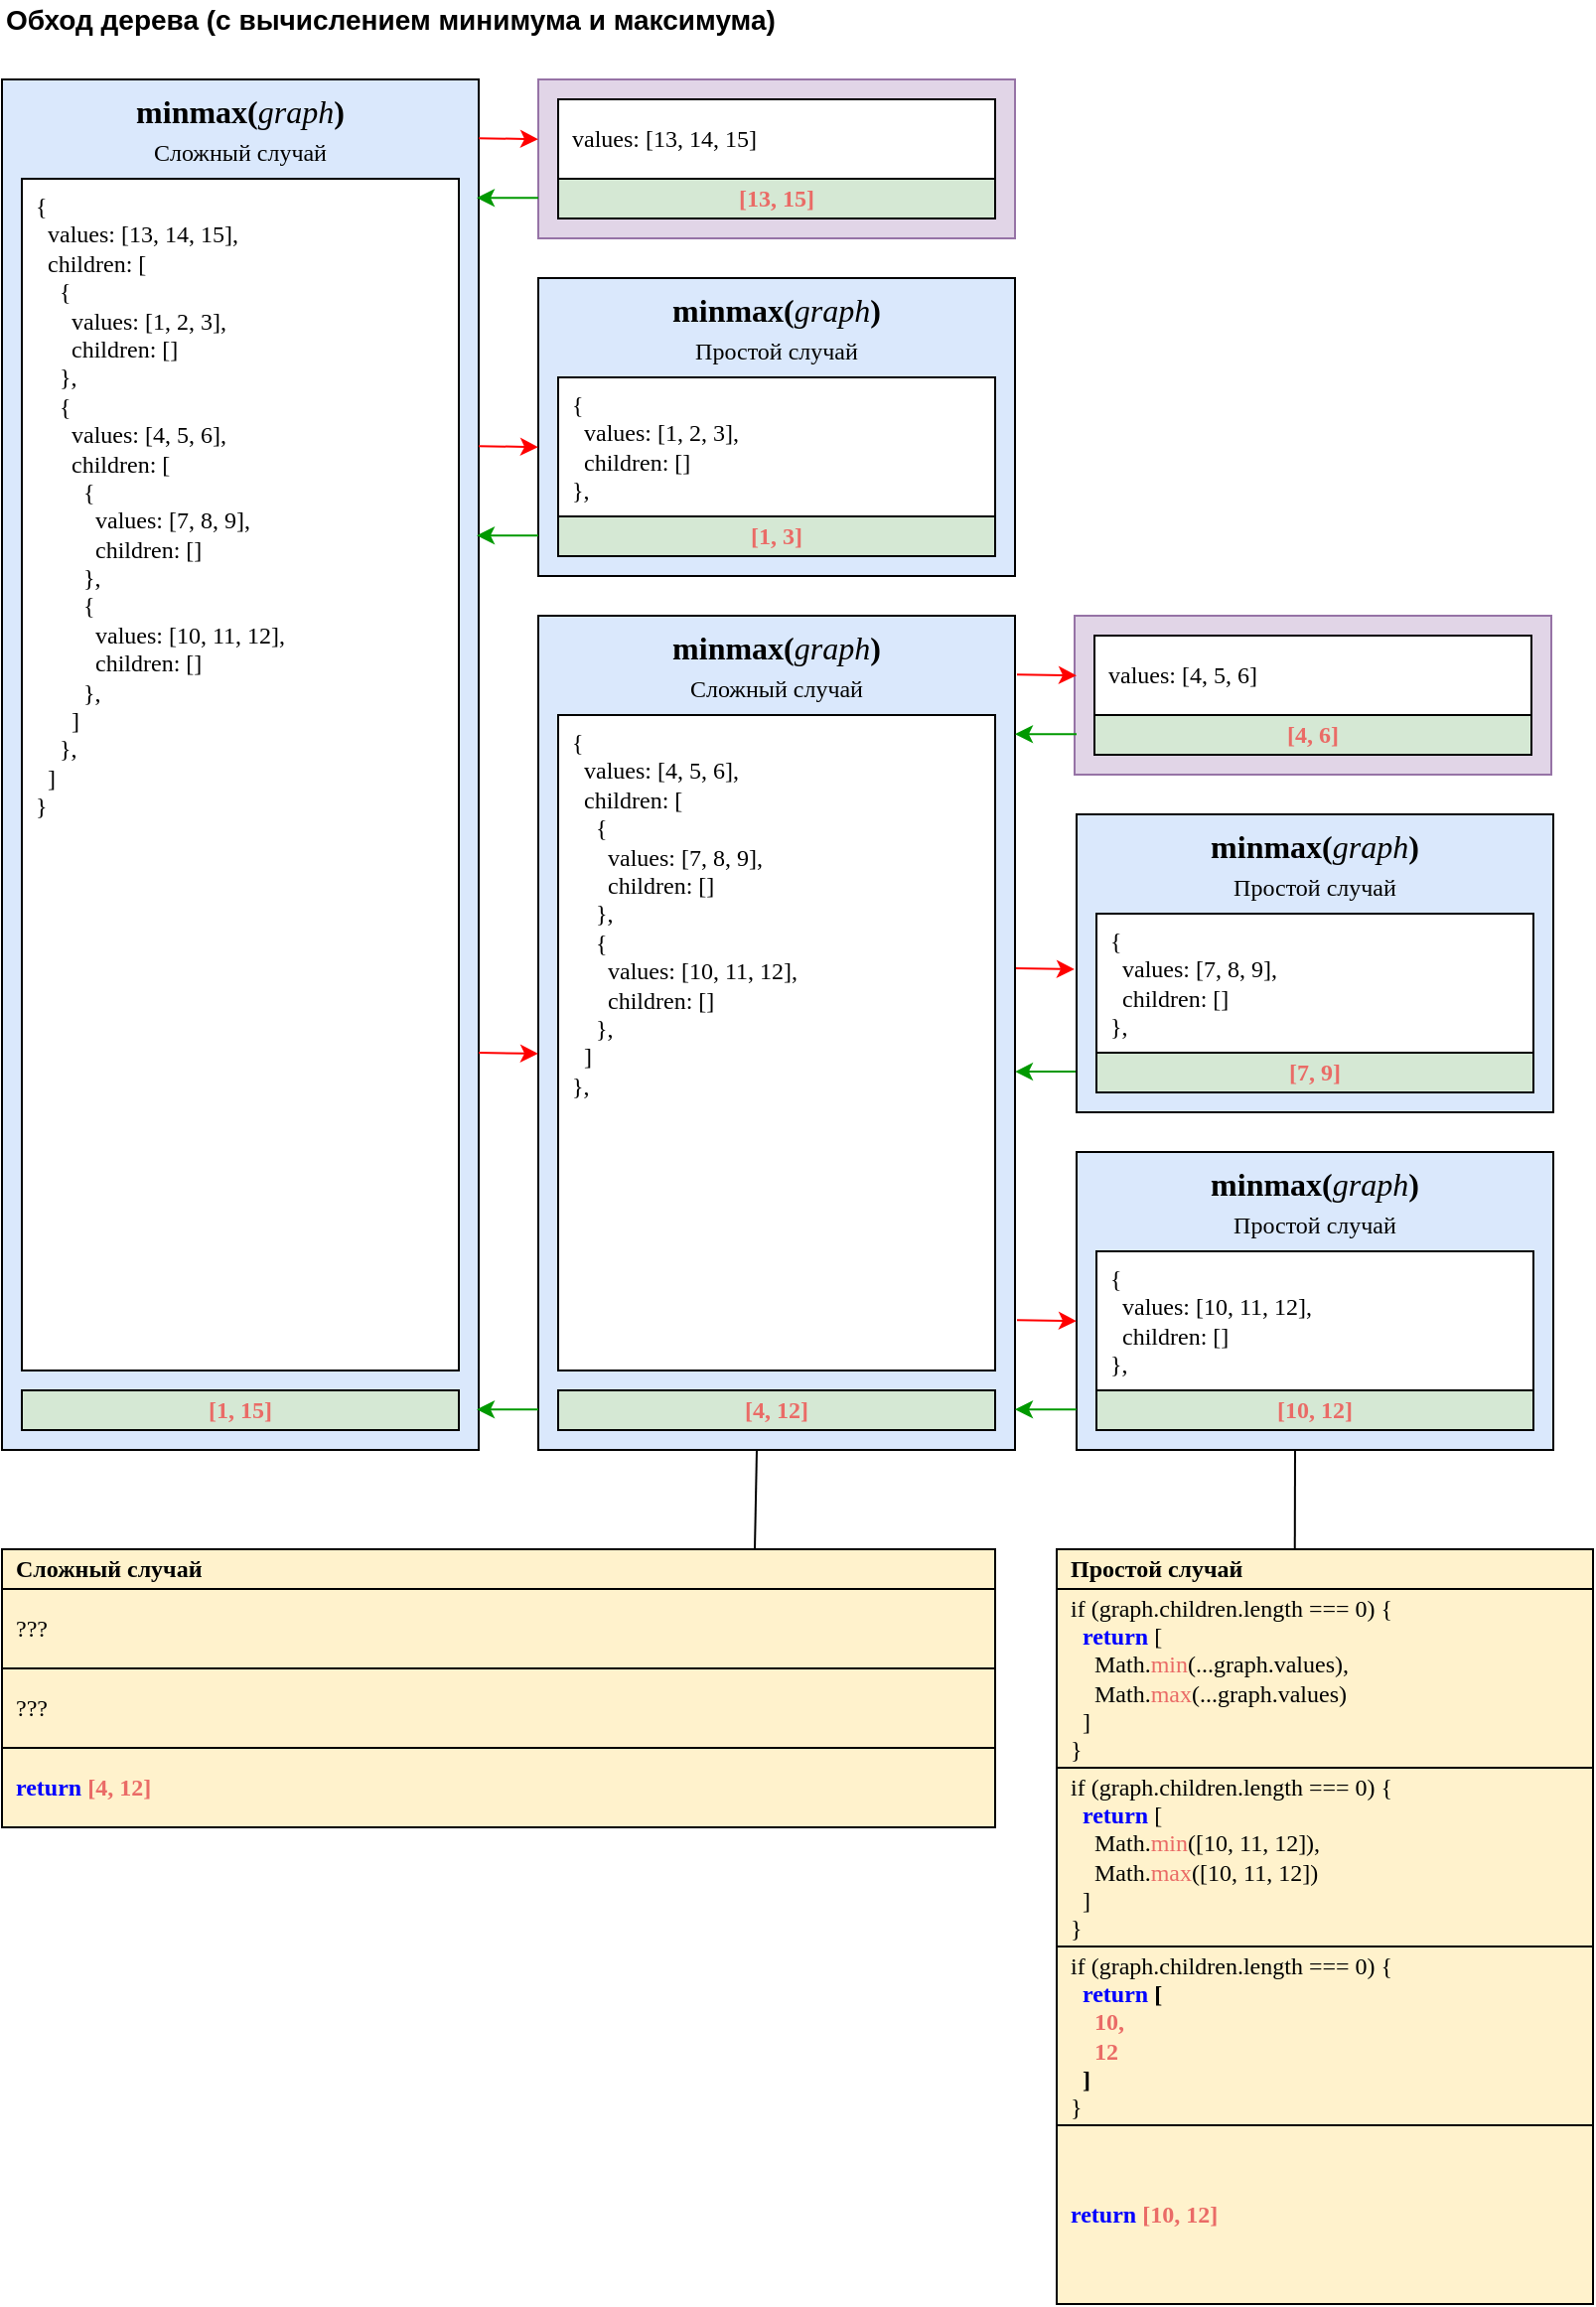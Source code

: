<mxfile version="16.5.1" type="device"><diagram id="dmgtFecwRVRcoEDTW0UY" name="Page-1"><mxGraphModel dx="1185" dy="729" grid="1" gridSize="10" guides="1" tooltips="1" connect="1" arrows="1" fold="1" page="1" pageScale="1" pageWidth="827" pageHeight="1169" math="0" shadow="0"><root><mxCell id="0"/><mxCell id="1" parent="0"/><mxCell id="QXb-2TPMlepAqoLkhRyg-38" value="Обход дерева (с вычислением минимума и максимума)" style="text;html=1;align=left;verticalAlign=middle;resizable=0;points=[];autosize=1;strokeColor=none;fillColor=none;fontStyle=1;fontSize=14;" parent="1" vertex="1"><mxGeometry x="20" y="10" width="400" height="20" as="geometry"/></mxCell><mxCell id="Xfr0jiWELPqXWMudC1oe-12" value="" style="shape=table;startSize=0;container=1;collapsible=0;childLayout=tableLayout;fontColor=#EA6B66;fillColor=#FFF2CC;align=left;spacingLeft=5;spacingRight=5;" parent="1" vertex="1"><mxGeometry x="551" y="790" width="270" height="380" as="geometry"/></mxCell><mxCell id="Xfr0jiWELPqXWMudC1oe-13" style="shape=tableRow;horizontal=0;startSize=0;swimlaneHead=0;swimlaneBody=0;top=0;left=0;bottom=0;right=0;collapsible=0;dropTarget=0;fillColor=none;points=[[0,0.5],[1,0.5]];portConstraint=eastwest;fontColor=#EA6B66;" parent="Xfr0jiWELPqXWMudC1oe-12" vertex="1"><mxGeometry width="270" height="20" as="geometry"/></mxCell><mxCell id="Xfr0jiWELPqXWMudC1oe-14" value="&lt;font color=&quot;#000000&quot;&gt;&lt;b&gt;Простой случай&lt;/b&gt;&lt;/font&gt;" style="shape=partialRectangle;html=1;connectable=0;overflow=hidden;fillColor=none;top=0;left=0;bottom=0;right=0;pointerEvents=1;fontColor=#EA6B66;whiteSpace=wrap;align=left;spacingLeft=5;spacingRight=5;fontFamily=Consolas;" parent="Xfr0jiWELPqXWMudC1oe-13" vertex="1"><mxGeometry width="270" height="20" as="geometry"><mxRectangle width="270" height="20" as="alternateBounds"/></mxGeometry></mxCell><mxCell id="Xfr0jiWELPqXWMudC1oe-15" value="" style="shape=tableRow;horizontal=0;startSize=0;swimlaneHead=0;swimlaneBody=0;top=0;left=0;bottom=0;right=0;collapsible=0;dropTarget=0;fillColor=none;points=[[0,0.5],[1,0.5]];portConstraint=eastwest;fontColor=#EA6B66;" parent="Xfr0jiWELPqXWMudC1oe-12" vertex="1"><mxGeometry y="20" width="270" height="90" as="geometry"/></mxCell><mxCell id="Xfr0jiWELPqXWMudC1oe-16" value="&lt;div&gt;&lt;font color=&quot;#000000&quot; face=&quot;consolas&quot;&gt;if (graph.children.length === 0) {&lt;/font&gt;&lt;/div&gt;&lt;div&gt;&lt;font color=&quot;#000000&quot; face=&quot;consolas&quot;&gt;&amp;nbsp;&amp;nbsp;&lt;/font&gt;&lt;b style=&quot;color: rgb(0 , 0 , 0) ; font-family: &amp;#34;consolas&amp;#34;&quot;&gt;&lt;font color=&quot;#0000ff&quot;&gt;return&lt;/font&gt;&lt;/b&gt;&lt;font face=&quot;consolas&quot;&gt;&amp;nbsp;&lt;/font&gt;&lt;font color=&quot;#000000&quot; face=&quot;consolas&quot;&gt;[&lt;/font&gt;&lt;/div&gt;&lt;div&gt;&lt;font color=&quot;#000000&quot; face=&quot;consolas&quot;&gt;&amp;nbsp; &amp;nbsp; Math.&lt;/font&gt;&lt;font face=&quot;consolas&quot;&gt;min&lt;/font&gt;&lt;font color=&quot;#000000&quot; face=&quot;consolas&quot;&gt;(...graph.values),&lt;/font&gt;&lt;/div&gt;&lt;div&gt;&lt;font color=&quot;#000000&quot; face=&quot;consolas&quot;&gt;&amp;nbsp; &amp;nbsp; Math.&lt;/font&gt;&lt;font face=&quot;consolas&quot;&gt;max&lt;/font&gt;&lt;font color=&quot;#000000&quot; face=&quot;consolas&quot;&gt;(...graph.values)&lt;/font&gt;&lt;/div&gt;&lt;div&gt;&lt;font color=&quot;#000000&quot; face=&quot;consolas&quot;&gt;&amp;nbsp; ]&lt;/font&gt;&lt;/div&gt;&lt;div&gt;&lt;font color=&quot;#000000&quot; face=&quot;consolas&quot;&gt;}&lt;/font&gt;&lt;/div&gt;" style="shape=partialRectangle;html=1;connectable=0;overflow=hidden;fillColor=none;top=0;left=0;bottom=0;right=0;pointerEvents=1;fontColor=#EA6B66;whiteSpace=wrap;align=left;spacingLeft=5;spacingRight=5;" parent="Xfr0jiWELPqXWMudC1oe-15" vertex="1"><mxGeometry width="270" height="90" as="geometry"><mxRectangle width="270" height="90" as="alternateBounds"/></mxGeometry></mxCell><mxCell id="Xfr0jiWELPqXWMudC1oe-17" value="" style="shape=tableRow;horizontal=0;startSize=0;swimlaneHead=0;swimlaneBody=0;top=0;left=0;bottom=0;right=0;collapsible=0;dropTarget=0;fillColor=none;points=[[0,0.5],[1,0.5]];portConstraint=eastwest;fontColor=#EA6B66;align=left;" parent="Xfr0jiWELPqXWMudC1oe-12" vertex="1"><mxGeometry y="110" width="270" height="90" as="geometry"/></mxCell><mxCell id="Xfr0jiWELPqXWMudC1oe-18" value="&lt;div style=&quot;font-family: &amp;#34;consolas&amp;#34;&quot;&gt;&lt;div style=&quot;font-family: &amp;#34;helvetica&amp;#34;&quot;&gt;&lt;div style=&quot;color: rgb(234 , 107 , 102) ; font-family: &amp;#34;helvetica&amp;#34;&quot;&gt;&lt;div style=&quot;font-family: &amp;#34;helvetica&amp;#34;&quot;&gt;&lt;font color=&quot;#000000&quot; face=&quot;consolas&quot;&gt;if (graph.children.length === 0) {&lt;/font&gt;&lt;/div&gt;&lt;div style=&quot;font-family: &amp;#34;helvetica&amp;#34;&quot;&gt;&lt;font color=&quot;#000000&quot; face=&quot;consolas&quot;&gt;&amp;nbsp;&amp;nbsp;&lt;/font&gt;&lt;b style=&quot;color: rgb(0 , 0 , 0) ; font-family: &amp;#34;consolas&amp;#34;&quot;&gt;&lt;font color=&quot;#0000ff&quot;&gt;return&lt;/font&gt;&lt;/b&gt;&lt;font face=&quot;consolas&quot;&gt;&amp;nbsp;&lt;/font&gt;&lt;font color=&quot;#000000&quot; face=&quot;consolas&quot;&gt;[&lt;/font&gt;&lt;/div&gt;&lt;div style=&quot;font-family: &amp;#34;helvetica&amp;#34;&quot;&gt;&lt;font color=&quot;#000000&quot; face=&quot;consolas&quot;&gt;&amp;nbsp; &amp;nbsp; Math.&lt;/font&gt;&lt;font face=&quot;consolas&quot;&gt;min&lt;/font&gt;&lt;font color=&quot;#000000&quot; face=&quot;consolas&quot;&gt;([10, 11, 12]),&lt;/font&gt;&lt;/div&gt;&lt;div style=&quot;font-family: &amp;#34;helvetica&amp;#34;&quot;&gt;&lt;font color=&quot;#000000&quot; face=&quot;consolas&quot;&gt;&amp;nbsp; &amp;nbsp; Math.&lt;/font&gt;&lt;font face=&quot;consolas&quot;&gt;max&lt;/font&gt;&lt;font color=&quot;#000000&quot; face=&quot;consolas&quot;&gt;(&lt;/font&gt;&lt;span style=&quot;color: rgb(0 , 0 , 0) ; font-family: &amp;#34;consolas&amp;#34;&quot;&gt;[10, 11, 12]&lt;/span&gt;&lt;font color=&quot;#000000&quot; face=&quot;consolas&quot;&gt;)&lt;/font&gt;&lt;/div&gt;&lt;div style=&quot;font-family: &amp;#34;helvetica&amp;#34;&quot;&gt;&lt;font color=&quot;#000000&quot; face=&quot;consolas&quot;&gt;&amp;nbsp; ]&lt;/font&gt;&lt;/div&gt;&lt;div style=&quot;font-family: &amp;#34;helvetica&amp;#34;&quot;&gt;&lt;font color=&quot;#000000&quot; face=&quot;consolas&quot;&gt;}&lt;/font&gt;&lt;/div&gt;&lt;/div&gt;&lt;/div&gt;&lt;/div&gt;" style="shape=partialRectangle;html=1;whiteSpace=wrap;connectable=0;overflow=hidden;fillColor=none;top=0;left=0;bottom=0;right=0;pointerEvents=1;fontColor=#EA6B66;align=left;spacingBottom=0;spacingLeft=5;spacingRight=5;" parent="Xfr0jiWELPqXWMudC1oe-17" vertex="1"><mxGeometry width="270" height="90" as="geometry"><mxRectangle width="270" height="90" as="alternateBounds"/></mxGeometry></mxCell><mxCell id="MJOsZDhf4kGICT9vVMlH-18" style="shape=tableRow;horizontal=0;startSize=0;swimlaneHead=0;swimlaneBody=0;top=0;left=0;bottom=0;right=0;collapsible=0;dropTarget=0;fillColor=none;points=[[0,0.5],[1,0.5]];portConstraint=eastwest;fontColor=#EA6B66;align=left;" parent="Xfr0jiWELPqXWMudC1oe-12" vertex="1"><mxGeometry y="200" width="270" height="90" as="geometry"/></mxCell><mxCell id="MJOsZDhf4kGICT9vVMlH-19" value="&lt;div style=&quot;font-family: &amp;#34;helvetica&amp;#34;&quot;&gt;&lt;font color=&quot;#000000&quot; face=&quot;consolas&quot;&gt;if (graph.children.length === 0) {&lt;/font&gt;&lt;/div&gt;&lt;div style=&quot;font-family: &amp;#34;helvetica&amp;#34;&quot;&gt;&lt;font color=&quot;#000000&quot; face=&quot;consolas&quot;&gt;&amp;nbsp;&amp;nbsp;&lt;/font&gt;&lt;b style=&quot;color: rgb(0 , 0 , 0) ; font-family: &amp;#34;consolas&amp;#34;&quot;&gt;&lt;font color=&quot;#0000ff&quot;&gt;return&lt;/font&gt;&lt;/b&gt;&lt;font face=&quot;consolas&quot;&gt;&amp;nbsp;&lt;/font&gt;&lt;font face=&quot;consolas&quot; color=&quot;#000000&quot;&gt;&lt;b&gt;[&lt;/b&gt;&lt;/font&gt;&lt;/div&gt;&lt;div style=&quot;font-family: &amp;#34;helvetica&amp;#34;&quot;&gt;&lt;b&gt;&lt;font face=&quot;consolas&quot;&gt;&amp;nbsp; &amp;nbsp; 10&lt;/font&gt;&lt;font face=&quot;consolas&quot;&gt;,&lt;/font&gt;&lt;/b&gt;&lt;/div&gt;&lt;div style=&quot;font-family: &amp;#34;helvetica&amp;#34;&quot;&gt;&lt;span style=&quot;font-family: &amp;#34;consolas&amp;#34;&quot;&gt;&lt;b&gt;&amp;nbsp; &amp;nbsp; 12&lt;/b&gt;&lt;/span&gt;&lt;/div&gt;&lt;div style=&quot;font-family: &amp;#34;helvetica&amp;#34;&quot;&gt;&lt;span style=&quot;font-family: &amp;#34;consolas&amp;#34;&quot;&gt;&lt;b&gt;&amp;nbsp; &lt;font color=&quot;#000000&quot;&gt;]&lt;/font&gt;&lt;/b&gt;&lt;/span&gt;&lt;/div&gt;&lt;div style=&quot;font-family: &amp;#34;helvetica&amp;#34;&quot;&gt;&lt;font color=&quot;#000000&quot; face=&quot;consolas&quot;&gt;}&lt;/font&gt;&lt;/div&gt;" style="shape=partialRectangle;html=1;whiteSpace=wrap;connectable=0;overflow=hidden;fillColor=none;top=0;left=0;bottom=0;right=0;pointerEvents=1;fontColor=#EA6B66;align=left;spacingBottom=0;spacingLeft=5;spacingRight=5;" parent="MJOsZDhf4kGICT9vVMlH-18" vertex="1"><mxGeometry width="270" height="90" as="geometry"><mxRectangle width="270" height="90" as="alternateBounds"/></mxGeometry></mxCell><mxCell id="q2CDSi1_-nKvB0M2RtNw-5" style="shape=tableRow;horizontal=0;startSize=0;swimlaneHead=0;swimlaneBody=0;top=0;left=0;bottom=0;right=0;collapsible=0;dropTarget=0;fillColor=none;points=[[0,0.5],[1,0.5]];portConstraint=eastwest;fontColor=#EA6B66;align=left;" vertex="1" parent="Xfr0jiWELPqXWMudC1oe-12"><mxGeometry y="290" width="270" height="90" as="geometry"/></mxCell><mxCell id="q2CDSi1_-nKvB0M2RtNw-6" value="&lt;span style=&quot;font-weight: 700 ; color: rgb(0 , 0 , 0) ; font-family: &amp;#34;consolas&amp;#34;&quot;&gt;&lt;font color=&quot;#0000ff&quot;&gt;return&lt;/font&gt;&lt;/span&gt;&lt;font color=&quot;#000000&quot; face=&quot;consolas&quot; style=&quot;font-weight: 700&quot;&gt;&amp;nbsp;&lt;/font&gt;&lt;font face=&quot;consolas&quot; style=&quot;font-weight: 700&quot;&gt;[10, 12]&lt;/font&gt;" style="shape=partialRectangle;html=1;whiteSpace=wrap;connectable=0;overflow=hidden;fillColor=none;top=0;left=0;bottom=0;right=0;pointerEvents=1;fontColor=#EA6B66;align=left;spacingBottom=0;spacingLeft=5;spacingRight=5;" vertex="1" parent="q2CDSi1_-nKvB0M2RtNw-5"><mxGeometry width="270" height="90" as="geometry"><mxRectangle width="270" height="90" as="alternateBounds"/></mxGeometry></mxCell><mxCell id="Xfr0jiWELPqXWMudC1oe-22" value="" style="shape=table;startSize=0;container=1;collapsible=0;childLayout=tableLayout;fontColor=#EA6B66;fillColor=#FFF2CC;align=left;spacingLeft=5;spacingRight=5;fontStyle=0" parent="1" vertex="1"><mxGeometry x="20" y="790" width="500" height="140" as="geometry"/></mxCell><mxCell id="Xfr0jiWELPqXWMudC1oe-23" style="shape=tableRow;horizontal=0;startSize=0;swimlaneHead=0;swimlaneBody=0;top=0;left=0;bottom=0;right=0;collapsible=0;dropTarget=0;fillColor=none;points=[[0,0.5],[1,0.5]];portConstraint=eastwest;fontColor=#EA6B66;" parent="Xfr0jiWELPqXWMudC1oe-22" vertex="1"><mxGeometry width="500" height="20" as="geometry"/></mxCell><mxCell id="Xfr0jiWELPqXWMudC1oe-24" value="&lt;font color=&quot;#000000&quot;&gt;&lt;b&gt;Сложный случай&lt;/b&gt;&lt;/font&gt;" style="shape=partialRectangle;html=1;connectable=0;overflow=hidden;fillColor=none;top=0;left=0;bottom=0;right=0;pointerEvents=1;fontColor=#EA6B66;whiteSpace=wrap;align=left;spacingLeft=5;spacingRight=5;fontFamily=Consolas;" parent="Xfr0jiWELPqXWMudC1oe-23" vertex="1"><mxGeometry width="500" height="20" as="geometry"><mxRectangle width="500" height="20" as="alternateBounds"/></mxGeometry></mxCell><mxCell id="Xfr0jiWELPqXWMudC1oe-25" value="" style="shape=tableRow;horizontal=0;startSize=0;swimlaneHead=0;swimlaneBody=0;top=0;left=0;bottom=0;right=0;collapsible=0;dropTarget=0;fillColor=none;points=[[0,0.5],[1,0.5]];portConstraint=eastwest;fontColor=#EA6B66;" parent="Xfr0jiWELPqXWMudC1oe-22" vertex="1"><mxGeometry y="20" width="500" height="40" as="geometry"/></mxCell><mxCell id="Xfr0jiWELPqXWMudC1oe-26" value="&lt;div&gt;&lt;/div&gt;&lt;font face=&quot;consolas&quot;&gt;&lt;div&gt;&lt;/div&gt;&lt;/font&gt;&lt;font face=&quot;consolas&quot;&gt;&lt;div style=&quot;color: rgb(0 , 0 , 0)&quot;&gt;???&lt;/div&gt;&lt;/font&gt;" style="shape=partialRectangle;html=1;connectable=0;overflow=hidden;fillColor=none;top=0;left=0;bottom=0;right=0;pointerEvents=1;fontColor=#EA6B66;whiteSpace=wrap;align=left;spacingLeft=5;spacingRight=5;" parent="Xfr0jiWELPqXWMudC1oe-25" vertex="1"><mxGeometry width="500" height="40" as="geometry"><mxRectangle width="500" height="40" as="alternateBounds"/></mxGeometry></mxCell><mxCell id="Xfr0jiWELPqXWMudC1oe-27" value="" style="shape=tableRow;horizontal=0;startSize=0;swimlaneHead=0;swimlaneBody=0;top=0;left=0;bottom=0;right=0;collapsible=0;dropTarget=0;fillColor=none;points=[[0,0.5],[1,0.5]];portConstraint=eastwest;fontColor=#EA6B66;align=left;" parent="Xfr0jiWELPqXWMudC1oe-22" vertex="1"><mxGeometry y="60" width="500" height="40" as="geometry"/></mxCell><mxCell id="Xfr0jiWELPqXWMudC1oe-28" value="&lt;div style=&quot;font-family: &amp;#34;consolas&amp;#34;&quot;&gt;&lt;div style=&quot;font-family: &amp;#34;helvetica&amp;#34;&quot;&gt;&lt;div style=&quot;font-family: &amp;#34;helvetica&amp;#34;&quot;&gt;&lt;div style=&quot;font-family: &amp;#34;consolas&amp;#34;&quot;&gt;&lt;div style=&quot;color: rgb(0 , 0 , 0)&quot;&gt;???&lt;br&gt;&lt;/div&gt;&lt;/div&gt;&lt;/div&gt;&lt;/div&gt;&lt;/div&gt;" style="shape=partialRectangle;html=1;whiteSpace=wrap;connectable=0;overflow=hidden;fillColor=none;top=0;left=0;bottom=0;right=0;pointerEvents=1;fontColor=#EA6B66;align=left;spacingBottom=0;spacingLeft=5;spacingRight=5;" parent="Xfr0jiWELPqXWMudC1oe-27" vertex="1"><mxGeometry width="500" height="40" as="geometry"><mxRectangle width="500" height="40" as="alternateBounds"/></mxGeometry></mxCell><mxCell id="Xfr0jiWELPqXWMudC1oe-60" style="shape=tableRow;horizontal=0;startSize=0;swimlaneHead=0;swimlaneBody=0;top=0;left=0;bottom=0;right=0;collapsible=0;dropTarget=0;fillColor=none;points=[[0,0.5],[1,0.5]];portConstraint=eastwest;fontColor=#EA6B66;align=left;" parent="Xfr0jiWELPqXWMudC1oe-22" vertex="1"><mxGeometry y="100" width="500" height="40" as="geometry"/></mxCell><mxCell id="Xfr0jiWELPqXWMudC1oe-61" value="&lt;span style=&quot;color: rgb(0 , 0 , 0) ; font-family: &amp;#34;consolas&amp;#34;&quot;&gt;&lt;font color=&quot;#0000ff&quot;&gt;return&lt;/font&gt;&lt;/span&gt;&lt;font color=&quot;#000000&quot; face=&quot;consolas&quot;&gt;&amp;nbsp;&lt;/font&gt;&lt;font face=&quot;consolas&quot;&gt;[4, 12]&lt;/font&gt;" style="shape=partialRectangle;html=1;whiteSpace=wrap;connectable=0;overflow=hidden;fillColor=none;top=0;left=0;bottom=0;right=0;pointerEvents=1;fontColor=#EA6B66;align=left;spacingBottom=0;spacingLeft=5;spacingRight=5;fontStyle=1" parent="Xfr0jiWELPqXWMudC1oe-60" vertex="1"><mxGeometry width="500" height="40" as="geometry"><mxRectangle width="500" height="40" as="alternateBounds"/></mxGeometry></mxCell><mxCell id="M4VWEjnL6F4p_-uKMQ-v-27" style="edgeStyle=none;rounded=1;sketch=0;orthogonalLoop=1;jettySize=auto;html=1;exitX=0;exitY=0.75;exitDx=0;exitDy=0;entryX=1;entryY=0.363;entryDx=0;entryDy=0;entryPerimeter=0;strokeColor=#009900;" parent="1" edge="1"><mxGeometry relative="1" as="geometry"><mxPoint x="561" y="549.5" as="sourcePoint"/><mxPoint x="530" y="549.53" as="targetPoint"/></mxGeometry></mxCell><mxCell id="M4VWEjnL6F4p_-uKMQ-v-5" value="&lt;b&gt;minmax(&lt;/b&gt;&lt;i&gt;graph&lt;/i&gt;&lt;span style=&quot;font-weight: 700&quot;&gt;)&lt;br&gt;&lt;/span&gt;&lt;span style=&quot;font-size: 12px ; text-align: left&quot;&gt;Простой случай&lt;/span&gt;&lt;span style=&quot;font-weight: 700&quot;&gt;&lt;br&gt;&lt;/span&gt;" style="rounded=0;fillColor=#dae8fc;strokeColor=default;shadow=0;gradientColor=none;whiteSpace=wrap;html=1;fontFamily=Consolas;fontSize=16;verticalAlign=top;" parent="1" vertex="1"><mxGeometry x="561" y="420" width="240" height="150" as="geometry"/></mxCell><mxCell id="M4VWEjnL6F4p_-uKMQ-v-7" value="&lt;div&gt;{&lt;/div&gt;&lt;div&gt;&amp;nbsp; values: [7, 8, 9],&lt;/div&gt;&lt;div&gt;&amp;nbsp; children: []&lt;/div&gt;&lt;div&gt;},&lt;/div&gt;" style="rounded=0;whiteSpace=wrap;html=1;shadow=0;fontFamily=Consolas;align=left;spacingLeft=5;spacingRight=5;verticalAlign=top;" parent="1" vertex="1"><mxGeometry x="571" y="470" width="220" height="70" as="geometry"/></mxCell><mxCell id="M4VWEjnL6F4p_-uKMQ-v-8" value="&lt;span style=&quot;color: rgb(234 , 107 , 102) ; font-family: &amp;#34;consolas&amp;#34; ; text-align: left&quot;&gt;[7, 9]&lt;/span&gt;" style="rounded=0;whiteSpace=wrap;html=1;shadow=0;fontFamily=Consolas;strokeColor=#000000;align=center;spacingLeft=5;spacingRight=5;verticalAlign=middle;fillColor=#d5e8d4;fontStyle=1" parent="1" vertex="1"><mxGeometry x="571" y="540" width="220" height="20" as="geometry"/></mxCell><mxCell id="M4VWEjnL6F4p_-uKMQ-v-43" style="edgeStyle=none;rounded=1;sketch=0;orthogonalLoop=1;jettySize=auto;html=1;exitX=0.5;exitY=1;exitDx=0;exitDy=0;entryX=0.444;entryY=-0.01;entryDx=0;entryDy=0;entryPerimeter=0;endArrow=none;endFill=0;strokeColor=#000000;" parent="1" target="Xfr0jiWELPqXWMudC1oe-13" edge="1"><mxGeometry relative="1" as="geometry"><mxPoint x="671" y="740.0" as="sourcePoint"/></mxGeometry></mxCell><mxCell id="M4VWEjnL6F4p_-uKMQ-v-9" value="&lt;b&gt;minmax(&lt;/b&gt;&lt;i&gt;graph&lt;/i&gt;&lt;span style=&quot;font-weight: 700&quot;&gt;)&lt;br&gt;&lt;/span&gt;&lt;span style=&quot;font-size: 12px ; text-align: left&quot;&gt;Простой случай&lt;/span&gt;&lt;span style=&quot;font-weight: 700&quot;&gt;&lt;br&gt;&lt;/span&gt;" style="rounded=0;fillColor=#dae8fc;strokeColor=default;shadow=0;gradientColor=none;whiteSpace=wrap;html=1;fontFamily=Consolas;fontSize=16;verticalAlign=top;" parent="1" vertex="1"><mxGeometry x="561" y="590" width="240" height="150" as="geometry"/></mxCell><mxCell id="M4VWEjnL6F4p_-uKMQ-v-10" value="&lt;div&gt;{&lt;/div&gt;&lt;div&gt;&amp;nbsp; values: [10, 11, 12],&lt;/div&gt;&lt;div&gt;&amp;nbsp; children: []&lt;/div&gt;&lt;div&gt;},&lt;/div&gt;" style="rounded=0;whiteSpace=wrap;html=1;shadow=0;fontFamily=Consolas;align=left;spacingLeft=5;spacingRight=5;verticalAlign=top;" parent="1" vertex="1"><mxGeometry x="571" y="640" width="220" height="70" as="geometry"/></mxCell><mxCell id="M4VWEjnL6F4p_-uKMQ-v-11" value="&lt;span style=&quot;color: rgb(234 , 107 , 102) ; font-family: &amp;#34;consolas&amp;#34; ; text-align: left&quot;&gt;[10, 12]&lt;/span&gt;" style="rounded=0;whiteSpace=wrap;html=1;shadow=0;fontFamily=Consolas;strokeColor=#000000;align=center;spacingLeft=5;spacingRight=5;verticalAlign=middle;fillColor=#d5e8d4;fontStyle=1" parent="1" vertex="1"><mxGeometry x="571" y="710" width="220" height="20" as="geometry"/></mxCell><mxCell id="M4VWEjnL6F4p_-uKMQ-v-12" value="" style="rounded=0;fillColor=#e1d5e7;strokeColor=#9673a6;shadow=0;whiteSpace=wrap;html=1;fontFamily=Consolas;fontSize=16;verticalAlign=top;" parent="1" vertex="1"><mxGeometry x="290" y="50" width="240" height="80" as="geometry"/></mxCell><mxCell id="M4VWEjnL6F4p_-uKMQ-v-13" value="values: [13, 14, 15]" style="rounded=0;whiteSpace=wrap;html=1;shadow=0;fontFamily=Consolas;align=left;spacingLeft=5;spacingRight=5;verticalAlign=middle;" parent="1" vertex="1"><mxGeometry x="300" y="60" width="220" height="40" as="geometry"/></mxCell><mxCell id="M4VWEjnL6F4p_-uKMQ-v-14" value="&lt;span style=&quot;color: rgb(234 , 107 , 102) ; font-family: &amp;#34;consolas&amp;#34; ; text-align: left&quot;&gt;[13, 15]&lt;/span&gt;" style="rounded=0;whiteSpace=wrap;html=1;shadow=0;fontFamily=Consolas;strokeColor=#000000;align=center;spacingLeft=5;spacingRight=5;verticalAlign=middle;fillColor=#d5e8d4;fontStyle=1" parent="1" vertex="1"><mxGeometry x="300" y="100" width="220" height="20" as="geometry"/></mxCell><mxCell id="M4VWEjnL6F4p_-uKMQ-v-16" value="&lt;b&gt;minmax(&lt;/b&gt;&lt;i&gt;graph&lt;/i&gt;&lt;span style=&quot;font-weight: 700&quot;&gt;)&lt;br&gt;&lt;/span&gt;&lt;span style=&quot;font-size: 12px ; text-align: left&quot;&gt;Простой случай&lt;/span&gt;&lt;span style=&quot;font-weight: 700&quot;&gt;&lt;br&gt;&lt;/span&gt;" style="rounded=0;fillColor=#dae8fc;strokeColor=default;shadow=0;gradientColor=none;whiteSpace=wrap;html=1;fontFamily=Consolas;fontSize=16;verticalAlign=top;" parent="1" vertex="1"><mxGeometry x="290" y="150" width="240" height="150" as="geometry"/></mxCell><mxCell id="M4VWEjnL6F4p_-uKMQ-v-17" value="&lt;div&gt;{&lt;/div&gt;&lt;div&gt;&amp;nbsp; values: [1, 2, 3],&lt;/div&gt;&lt;div&gt;&amp;nbsp; children: []&lt;/div&gt;&lt;div&gt;},&lt;/div&gt;" style="rounded=0;whiteSpace=wrap;html=1;shadow=0;fontFamily=Consolas;align=left;spacingLeft=5;spacingRight=5;verticalAlign=top;" parent="1" vertex="1"><mxGeometry x="300" y="200" width="220" height="70" as="geometry"/></mxCell><mxCell id="M4VWEjnL6F4p_-uKMQ-v-18" value="&lt;span style=&quot;color: rgb(234 , 107 , 102) ; font-family: &amp;#34;consolas&amp;#34; ; text-align: left&quot;&gt;[1, 3]&lt;/span&gt;" style="rounded=0;whiteSpace=wrap;html=1;shadow=0;fontFamily=Consolas;strokeColor=#000000;align=center;spacingLeft=5;spacingRight=5;verticalAlign=middle;fillColor=#d5e8d4;fontStyle=1" parent="1" vertex="1"><mxGeometry x="300" y="270" width="220" height="20" as="geometry"/></mxCell><mxCell id="M4VWEjnL6F4p_-uKMQ-v-26" style="rounded=0;orthogonalLoop=1;jettySize=auto;html=1;exitX=1;exitY=0.25;exitDx=0;exitDy=0;sketch=0;strokeColor=#FF0000;" parent="1" edge="1"><mxGeometry relative="1" as="geometry"><mxPoint x="530" y="497.5" as="sourcePoint"/><mxPoint x="560" y="498" as="targetPoint"/></mxGeometry></mxCell><mxCell id="M4VWEjnL6F4p_-uKMQ-v-44" style="edgeStyle=none;rounded=1;sketch=0;orthogonalLoop=1;jettySize=auto;html=1;exitX=0.5;exitY=1;exitDx=0;exitDy=0;entryX=0.758;entryY=0.008;entryDx=0;entryDy=0;entryPerimeter=0;endArrow=none;endFill=0;strokeColor=#000000;" parent="1" target="Xfr0jiWELPqXWMudC1oe-23" edge="1"><mxGeometry relative="1" as="geometry"><mxPoint x="400" y="740.0" as="sourcePoint"/></mxGeometry></mxCell><mxCell id="M4VWEjnL6F4p_-uKMQ-v-19" value="&lt;b&gt;minmax(&lt;/b&gt;&lt;i&gt;graph&lt;/i&gt;&lt;span style=&quot;font-weight: 700&quot;&gt;)&lt;br&gt;&lt;/span&gt;&lt;span style=&quot;font-size: 12px ; text-align: left&quot;&gt;Сложный случай&lt;/span&gt;&lt;span style=&quot;font-weight: 700&quot;&gt;&lt;br&gt;&lt;/span&gt;" style="rounded=0;fillColor=#dae8fc;strokeColor=default;shadow=0;gradientColor=none;whiteSpace=wrap;html=1;fontFamily=Consolas;fontSize=16;verticalAlign=top;" parent="1" vertex="1"><mxGeometry x="290" y="320" width="240" height="420" as="geometry"/></mxCell><mxCell id="M4VWEjnL6F4p_-uKMQ-v-20" value="&lt;div&gt;{&lt;/div&gt;&lt;div&gt;&amp;nbsp; values: [4, 5, 6],&lt;/div&gt;&lt;div&gt;&amp;nbsp; children: [&lt;/div&gt;&lt;div&gt;&amp;nbsp; &amp;nbsp; {&lt;/div&gt;&lt;div&gt;&amp;nbsp; &amp;nbsp; &amp;nbsp; values: [7, 8, 9],&lt;/div&gt;&lt;div&gt;&amp;nbsp; &amp;nbsp; &amp;nbsp; children: []&lt;/div&gt;&lt;div&gt;&amp;nbsp; &amp;nbsp; },&lt;/div&gt;&lt;div&gt;&amp;nbsp; &amp;nbsp; {&lt;/div&gt;&lt;div&gt;&amp;nbsp; &amp;nbsp; &amp;nbsp; values: [10, 11, 12],&lt;/div&gt;&lt;div&gt;&amp;nbsp; &amp;nbsp; &amp;nbsp; children: []&lt;/div&gt;&lt;div&gt;&amp;nbsp; &amp;nbsp; },&lt;/div&gt;&lt;div&gt;&amp;nbsp; ]&lt;/div&gt;&lt;div&gt;},&lt;/div&gt;" style="rounded=0;whiteSpace=wrap;html=1;shadow=0;fontFamily=Consolas;align=left;spacingLeft=5;spacingRight=5;verticalAlign=top;" parent="1" vertex="1"><mxGeometry x="300" y="370" width="220" height="330" as="geometry"/></mxCell><mxCell id="M4VWEjnL6F4p_-uKMQ-v-21" value="&lt;span style=&quot;color: rgb(234 , 107 , 102) ; font-family: &amp;#34;consolas&amp;#34; ; text-align: left&quot;&gt;[4, 12]&lt;/span&gt;" style="rounded=0;whiteSpace=wrap;html=1;shadow=0;fontFamily=Consolas;strokeColor=#000000;align=center;spacingLeft=5;spacingRight=5;verticalAlign=middle;fillColor=#d5e8d4;fontStyle=1" parent="1" vertex="1"><mxGeometry x="300" y="710" width="220" height="20" as="geometry"/></mxCell><mxCell id="M4VWEjnL6F4p_-uKMQ-v-22" value="&lt;b&gt;minmax(&lt;/b&gt;&lt;i&gt;graph&lt;/i&gt;&lt;span style=&quot;font-weight: 700&quot;&gt;)&lt;br&gt;&lt;/span&gt;&lt;span style=&quot;font-size: 12px ; text-align: left&quot;&gt;Сложный случай&lt;/span&gt;&lt;span style=&quot;font-weight: 700&quot;&gt;&lt;br&gt;&lt;/span&gt;" style="rounded=0;fillColor=#dae8fc;strokeColor=default;shadow=0;gradientColor=none;whiteSpace=wrap;html=1;fontFamily=Consolas;fontSize=16;verticalAlign=top;" parent="1" vertex="1"><mxGeometry x="20" y="50" width="240" height="690" as="geometry"/></mxCell><mxCell id="M4VWEjnL6F4p_-uKMQ-v-23" value="&lt;div&gt;{&lt;/div&gt;&lt;div&gt;&amp;nbsp; values: [13, 14, 15],&lt;/div&gt;&lt;div&gt;&amp;nbsp; children: [&lt;/div&gt;&lt;div&gt;&amp;nbsp; &amp;nbsp; {&lt;/div&gt;&lt;div&gt;&amp;nbsp; &amp;nbsp; &amp;nbsp; values: [1, 2, 3],&lt;/div&gt;&lt;div&gt;&amp;nbsp; &amp;nbsp; &amp;nbsp; children: []&lt;/div&gt;&lt;div&gt;&amp;nbsp; &amp;nbsp; },&lt;/div&gt;&lt;div&gt;&amp;nbsp; &amp;nbsp; {&lt;/div&gt;&lt;div&gt;&amp;nbsp; &amp;nbsp; &amp;nbsp; values: [4, 5, 6],&lt;/div&gt;&lt;div&gt;&amp;nbsp; &amp;nbsp; &amp;nbsp; children: [&lt;/div&gt;&lt;div&gt;&amp;nbsp; &amp;nbsp; &amp;nbsp; &amp;nbsp; {&lt;/div&gt;&lt;div&gt;&amp;nbsp; &amp;nbsp; &amp;nbsp; &amp;nbsp; &amp;nbsp; values: [7, 8, 9],&lt;/div&gt;&lt;div&gt;&amp;nbsp; &amp;nbsp; &amp;nbsp; &amp;nbsp; &amp;nbsp; children: []&lt;/div&gt;&lt;div&gt;&amp;nbsp; &amp;nbsp; &amp;nbsp; &amp;nbsp; },&lt;/div&gt;&lt;div&gt;&amp;nbsp; &amp;nbsp; &amp;nbsp; &amp;nbsp; {&lt;/div&gt;&lt;div&gt;&amp;nbsp; &amp;nbsp; &amp;nbsp; &amp;nbsp; &amp;nbsp; values: [10, 11, 12],&lt;/div&gt;&lt;div&gt;&amp;nbsp; &amp;nbsp; &amp;nbsp; &amp;nbsp; &amp;nbsp; children: []&lt;/div&gt;&lt;div&gt;&amp;nbsp; &amp;nbsp; &amp;nbsp; &amp;nbsp; },&lt;/div&gt;&lt;div&gt;&amp;nbsp; &amp;nbsp; &amp;nbsp; ]&lt;/div&gt;&lt;div&gt;&amp;nbsp; &amp;nbsp; },&lt;/div&gt;&lt;div&gt;&amp;nbsp; ]&lt;/div&gt;&lt;div&gt;}&lt;/div&gt;" style="rounded=0;whiteSpace=wrap;html=1;shadow=0;fontFamily=Consolas;align=left;spacingLeft=5;spacingRight=5;verticalAlign=top;" parent="1" vertex="1"><mxGeometry x="30" y="100" width="220" height="600" as="geometry"/></mxCell><mxCell id="M4VWEjnL6F4p_-uKMQ-v-24" value="&lt;span style=&quot;color: rgb(234 , 107 , 102) ; font-family: &amp;#34;consolas&amp;#34; ; text-align: left&quot;&gt;[1, 15]&lt;/span&gt;" style="rounded=0;whiteSpace=wrap;html=1;shadow=0;fontFamily=Consolas;strokeColor=#000000;align=center;spacingLeft=5;spacingRight=5;verticalAlign=middle;fillColor=#d5e8d4;fontStyle=1" parent="1" vertex="1"><mxGeometry x="30" y="710" width="220" height="20" as="geometry"/></mxCell><mxCell id="M4VWEjnL6F4p_-uKMQ-v-28" style="rounded=0;orthogonalLoop=1;jettySize=auto;html=1;exitX=1;exitY=0.25;exitDx=0;exitDy=0;sketch=0;strokeColor=#FF0000;" parent="1" edge="1"><mxGeometry relative="1" as="geometry"><mxPoint x="531" y="674.58" as="sourcePoint"/><mxPoint x="561" y="675.08" as="targetPoint"/></mxGeometry></mxCell><mxCell id="M4VWEjnL6F4p_-uKMQ-v-29" style="edgeStyle=none;rounded=1;sketch=0;orthogonalLoop=1;jettySize=auto;html=1;exitX=0;exitY=0.75;exitDx=0;exitDy=0;entryX=1;entryY=0.363;entryDx=0;entryDy=0;entryPerimeter=0;strokeColor=#009900;" parent="1" edge="1"><mxGeometry relative="1" as="geometry"><mxPoint x="561" y="719.58" as="sourcePoint"/><mxPoint x="530" y="719.61" as="targetPoint"/></mxGeometry></mxCell><mxCell id="M4VWEjnL6F4p_-uKMQ-v-30" style="rounded=0;orthogonalLoop=1;jettySize=auto;html=1;exitX=1;exitY=0.25;exitDx=0;exitDy=0;sketch=0;strokeColor=#FF0000;" parent="1" edge="1"><mxGeometry relative="1" as="geometry"><mxPoint x="260" y="234.58" as="sourcePoint"/><mxPoint x="290" y="235.08" as="targetPoint"/></mxGeometry></mxCell><mxCell id="M4VWEjnL6F4p_-uKMQ-v-31" style="rounded=0;orthogonalLoop=1;jettySize=auto;html=1;exitX=1;exitY=0.25;exitDx=0;exitDy=0;sketch=0;strokeColor=#FF0000;" parent="1" edge="1"><mxGeometry relative="1" as="geometry"><mxPoint x="260" y="540" as="sourcePoint"/><mxPoint x="290" y="540.5" as="targetPoint"/></mxGeometry></mxCell><mxCell id="M4VWEjnL6F4p_-uKMQ-v-32" style="edgeStyle=none;rounded=1;sketch=0;orthogonalLoop=1;jettySize=auto;html=1;exitX=0;exitY=0.75;exitDx=0;exitDy=0;entryX=1;entryY=0.363;entryDx=0;entryDy=0;entryPerimeter=0;strokeColor=#009900;" parent="1" edge="1"><mxGeometry relative="1" as="geometry"><mxPoint x="290" y="719.58" as="sourcePoint"/><mxPoint x="259" y="719.61" as="targetPoint"/></mxGeometry></mxCell><mxCell id="M4VWEjnL6F4p_-uKMQ-v-33" style="edgeStyle=none;rounded=1;sketch=0;orthogonalLoop=1;jettySize=auto;html=1;exitX=0;exitY=0.75;exitDx=0;exitDy=0;entryX=1;entryY=0.363;entryDx=0;entryDy=0;entryPerimeter=0;strokeColor=#009900;" parent="1" edge="1"><mxGeometry relative="1" as="geometry"><mxPoint x="290" y="279.58" as="sourcePoint"/><mxPoint x="259" y="279.61" as="targetPoint"/></mxGeometry></mxCell><mxCell id="M4VWEjnL6F4p_-uKMQ-v-39" value="" style="rounded=0;fillColor=#e1d5e7;strokeColor=#9673a6;shadow=0;whiteSpace=wrap;html=1;fontFamily=Consolas;fontSize=16;verticalAlign=top;" parent="1" vertex="1"><mxGeometry x="560" y="320" width="240" height="80" as="geometry"/></mxCell><mxCell id="M4VWEjnL6F4p_-uKMQ-v-40" value="values: [4, 5, 6]" style="rounded=0;whiteSpace=wrap;html=1;shadow=0;fontFamily=Consolas;align=left;spacingLeft=5;spacingRight=5;verticalAlign=middle;" parent="1" vertex="1"><mxGeometry x="570" y="330" width="220" height="40" as="geometry"/></mxCell><mxCell id="M4VWEjnL6F4p_-uKMQ-v-41" value="&lt;span style=&quot;color: rgb(234 , 107 , 102) ; font-family: &amp;quot;consolas&amp;quot; ; text-align: left&quot;&gt;[4, 6]&lt;/span&gt;" style="rounded=0;whiteSpace=wrap;html=1;shadow=0;fontFamily=Consolas;strokeColor=#000000;align=center;spacingLeft=5;spacingRight=5;verticalAlign=middle;fillColor=#d5e8d4;fontStyle=1" parent="1" vertex="1"><mxGeometry x="570" y="370" width="220" height="20" as="geometry"/></mxCell><mxCell id="q2CDSi1_-nKvB0M2RtNw-1" style="edgeStyle=none;rounded=1;sketch=0;orthogonalLoop=1;jettySize=auto;html=1;exitX=0;exitY=0.75;exitDx=0;exitDy=0;entryX=1;entryY=0.363;entryDx=0;entryDy=0;entryPerimeter=0;strokeColor=#009900;" edge="1" parent="1"><mxGeometry relative="1" as="geometry"><mxPoint x="561" y="379.58" as="sourcePoint"/><mxPoint x="530" y="379.61" as="targetPoint"/></mxGeometry></mxCell><mxCell id="q2CDSi1_-nKvB0M2RtNw-2" style="edgeStyle=none;rounded=1;sketch=0;orthogonalLoop=1;jettySize=auto;html=1;exitX=0;exitY=0.75;exitDx=0;exitDy=0;entryX=1;entryY=0.363;entryDx=0;entryDy=0;entryPerimeter=0;strokeColor=#009900;" edge="1" parent="1"><mxGeometry relative="1" as="geometry"><mxPoint x="290" y="109.58" as="sourcePoint"/><mxPoint x="259" y="109.61" as="targetPoint"/></mxGeometry></mxCell><mxCell id="q2CDSi1_-nKvB0M2RtNw-3" style="rounded=0;orthogonalLoop=1;jettySize=auto;html=1;exitX=1;exitY=0.25;exitDx=0;exitDy=0;sketch=0;strokeColor=#FF0000;" edge="1" parent="1"><mxGeometry relative="1" as="geometry"><mxPoint x="260" y="79.58" as="sourcePoint"/><mxPoint x="290" y="80.08" as="targetPoint"/></mxGeometry></mxCell><mxCell id="q2CDSi1_-nKvB0M2RtNw-4" style="rounded=0;orthogonalLoop=1;jettySize=auto;html=1;exitX=1;exitY=0.25;exitDx=0;exitDy=0;sketch=0;strokeColor=#FF0000;" edge="1" parent="1"><mxGeometry relative="1" as="geometry"><mxPoint x="531" y="349.58" as="sourcePoint"/><mxPoint x="561" y="350.08" as="targetPoint"/></mxGeometry></mxCell></root></mxGraphModel></diagram></mxfile>